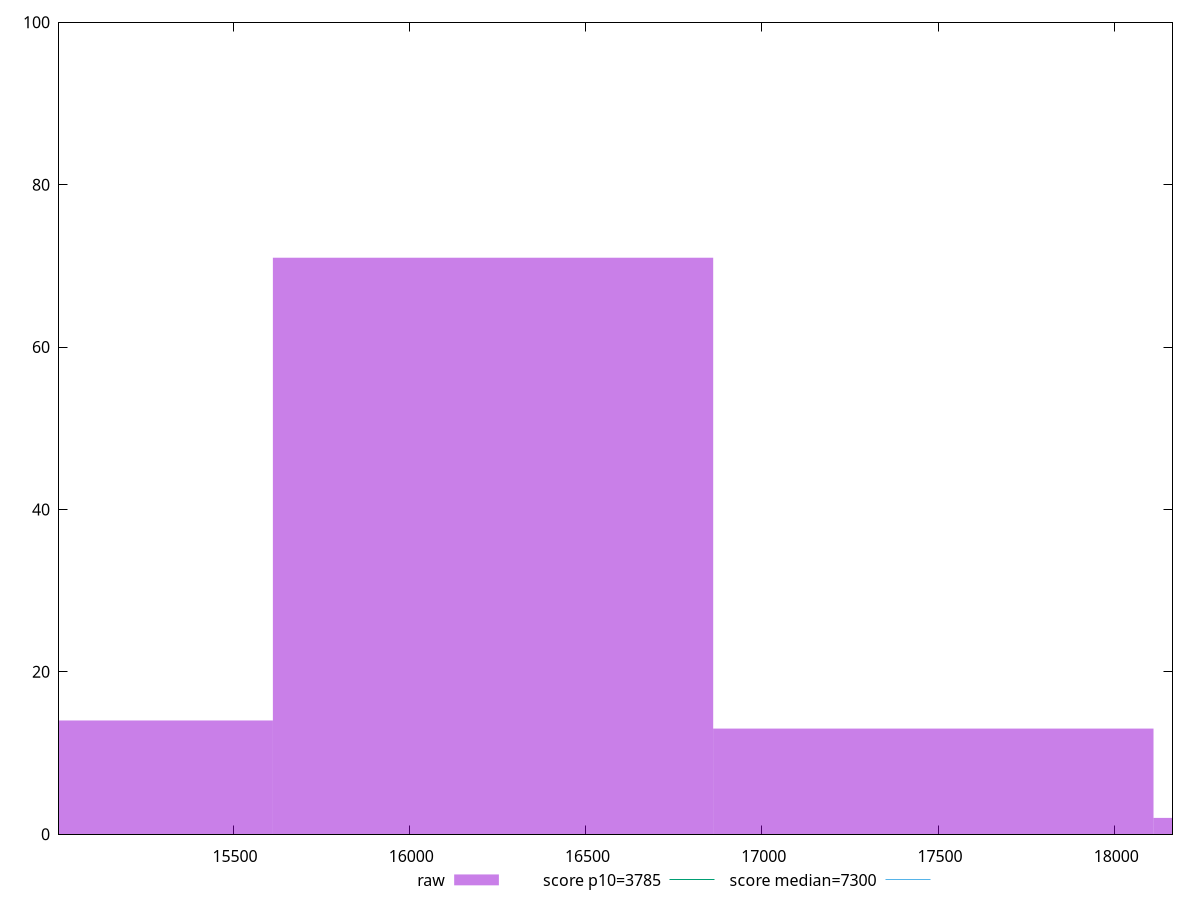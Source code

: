 reset

$raw <<EOF
17486.6220076545 13
16237.577578536322 71
14988.533149418145 14
18735.66643677268 2
EOF

set key outside below
set boxwidth 1249.0444291181786
set xrange [15006.348499999996:18165.033000000003]
set yrange [0:100]
set trange [0:100]
set style fill transparent solid 0.5 noborder

set parametric
set terminal svg size 640, 490 enhanced background rgb 'white'
set output "reports/report_00028_2021-02-24T12-49-42.674Z/interactive/samples/astro/raw/histogram.svg"

plot $raw title "raw" with boxes, \
     3785,t title "score p10=3785", \
     7300,t title "score median=7300"

reset
